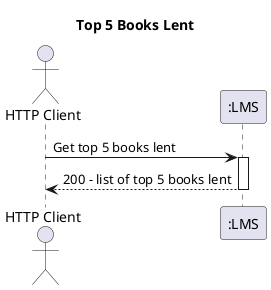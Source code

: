 @startuml
title Top 5 Books Lent
actor HTTP_Client as "HTTP Client"
participant LMS as ":LMS"
autoactivate on

HTTP_Client -> LMS : Get top 5 books lent
LMS --> HTTP_Client : 200 - list of top 5 books lent

@enduml